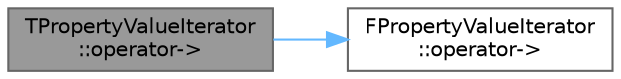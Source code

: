 digraph "TPropertyValueIterator::operator-&gt;"
{
 // INTERACTIVE_SVG=YES
 // LATEX_PDF_SIZE
  bgcolor="transparent";
  edge [fontname=Helvetica,fontsize=10,labelfontname=Helvetica,labelfontsize=10];
  node [fontname=Helvetica,fontsize=10,shape=box,height=0.2,width=0.4];
  rankdir="LR";
  Node1 [id="Node000001",label="TPropertyValueIterator\l::operator-\>",height=0.2,width=0.4,color="gray40", fillcolor="grey60", style="filled", fontcolor="black",tooltip=" "];
  Node1 -> Node2 [id="edge1_Node000001_Node000002",color="steelblue1",style="solid",tooltip=" "];
  Node2 [id="Node000002",label="FPropertyValueIterator\l::operator-\>",height=0.2,width=0.4,color="grey40", fillcolor="white", style="filled",URL="$d0/d70/classFPropertyValueIterator.html#a1cd9a4e03db26ad7cb348dad48ae8847",tooltip=" "];
}
